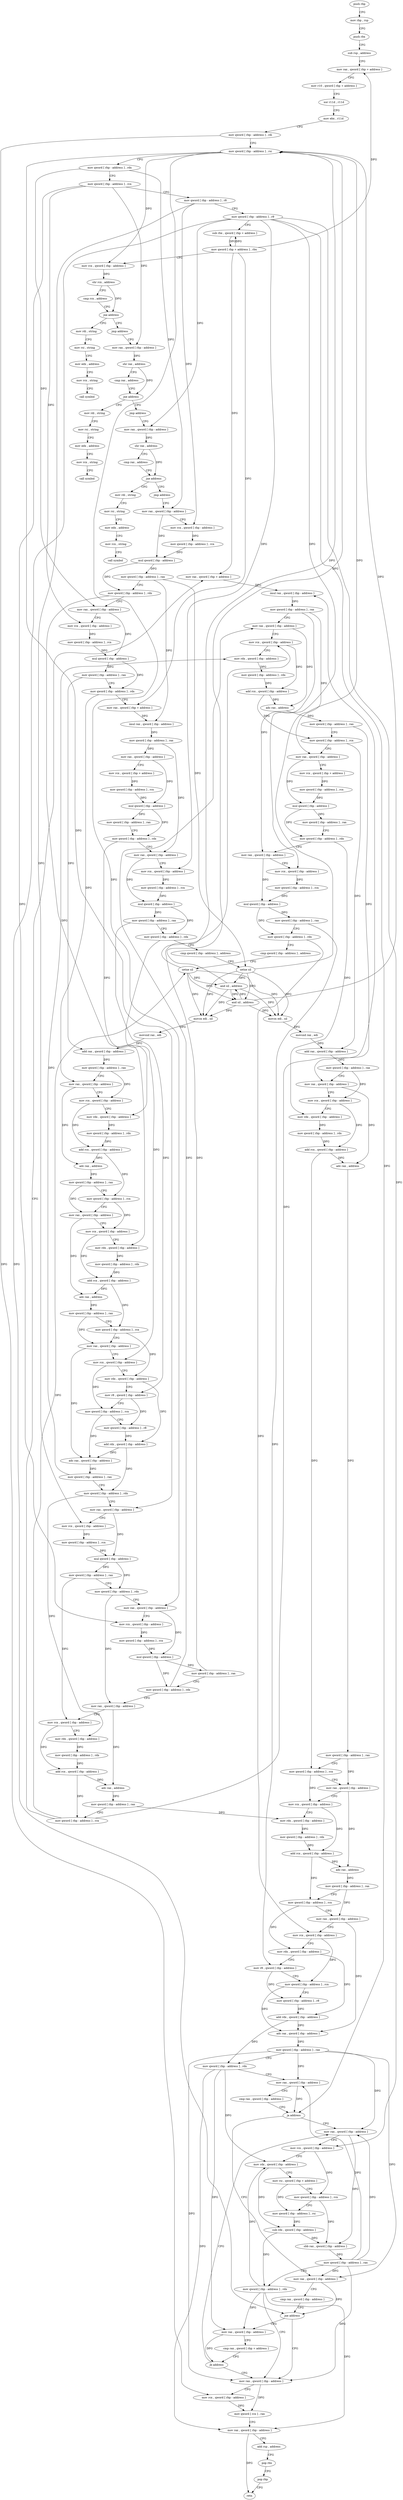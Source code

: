 digraph "func" {
"4220736" [label = "push rbp" ]
"4220737" [label = "mov rbp , rsp" ]
"4220740" [label = "push rbx" ]
"4220741" [label = "sub rsp , address" ]
"4220748" [label = "mov rax , qword [ rbp + address ]" ]
"4220752" [label = "mov r10 , qword [ rbp + address ]" ]
"4220756" [label = "xor r11d , r11d" ]
"4220759" [label = "mov ebx , r11d" ]
"4220762" [label = "mov qword [ rbp - address ] , rdi" ]
"4220766" [label = "mov qword [ rbp - address ] , rsi" ]
"4220770" [label = "mov qword [ rbp - address ] , rdx" ]
"4220774" [label = "mov qword [ rbp - address ] , rcx" ]
"4220778" [label = "mov qword [ rbp - address ] , r8" ]
"4220782" [label = "mov qword [ rbp - address ] , r9" ]
"4220786" [label = "sub rbx , qword [ rbp + address ]" ]
"4220790" [label = "mov qword [ rbp + address ] , rbx" ]
"4220794" [label = "mov rcx , qword [ rbp - address ]" ]
"4220798" [label = "shr rcx , address" ]
"4220802" [label = "cmp rcx , address" ]
"4220806" [label = "jne address" ]
"4220817" [label = "mov rdi , string" ]
"4220812" [label = "jmp address" ]
"4220827" [label = "mov rsi , string" ]
"4220837" [label = "mov edx , address" ]
"4220842" [label = "mov rcx , string" ]
"4220852" [label = "call symbol" ]
"4220857" [label = "mov rax , qword [ rbp - address ]" ]
"4220861" [label = "shr rax , address" ]
"4220865" [label = "cmp rax , address" ]
"4220869" [label = "jne address" ]
"4220880" [label = "mov rdi , string" ]
"4220875" [label = "jmp address" ]
"4220890" [label = "mov rsi , string" ]
"4220900" [label = "mov edx , address" ]
"4220905" [label = "mov rcx , string" ]
"4220915" [label = "call symbol" ]
"4220920" [label = "mov rax , qword [ rbp - address ]" ]
"4220924" [label = "shr rax , address" ]
"4220928" [label = "cmp rax , address" ]
"4220932" [label = "jne address" ]
"4220943" [label = "mov rdi , string" ]
"4220938" [label = "jmp address" ]
"4220953" [label = "mov rsi , string" ]
"4220963" [label = "mov edx , address" ]
"4220968" [label = "mov rcx , string" ]
"4220978" [label = "call symbol" ]
"4220983" [label = "mov rax , qword [ rbp - address ]" ]
"4220987" [label = "mov rcx , qword [ rbp - address ]" ]
"4220991" [label = "mov qword [ rbp - address ] , rcx" ]
"4220998" [label = "mul qword [ rbp - address ]" ]
"4221005" [label = "mov qword [ rbp - address ] , rax" ]
"4221009" [label = "mov qword [ rbp - address ] , rdx" ]
"4221013" [label = "mov rax , qword [ rbp - address ]" ]
"4221017" [label = "mov rcx , qword [ rbp - address ]" ]
"4221021" [label = "mov qword [ rbp - address ] , rcx" ]
"4221028" [label = "mul qword [ rbp - address ]" ]
"4221035" [label = "mov qword [ rbp - address ] , rax" ]
"4221039" [label = "mov qword [ rbp - address ] , rdx" ]
"4221043" [label = "mov rax , qword [ rbp + address ]" ]
"4221047" [label = "imul rax , qword [ rbp - address ]" ]
"4221052" [label = "mov qword [ rbp - address ] , rax" ]
"4221056" [label = "mov rax , qword [ rbp - address ]" ]
"4221060" [label = "mov rcx , qword [ rbp + address ]" ]
"4221064" [label = "mov qword [ rbp - address ] , rcx" ]
"4221071" [label = "mul qword [ rbp - address ]" ]
"4221078" [label = "mov qword [ rbp - address ] , rax" ]
"4221082" [label = "mov qword [ rbp - address ] , rdx" ]
"4221086" [label = "mov rax , qword [ rbp - address ]" ]
"4221090" [label = "mov rcx , qword [ rbp - address ]" ]
"4221094" [label = "mov qword [ rbp - address ] , rcx" ]
"4221101" [label = "mul qword [ rbp - address ]" ]
"4221108" [label = "mov qword [ rbp - address ] , rax" ]
"4221112" [label = "mov qword [ rbp - address ] , rdx" ]
"4221116" [label = "cmp qword [ rbp - address ] , address" ]
"4221121" [label = "setne sil" ]
"4221125" [label = "and sil , address" ]
"4221129" [label = "movzx edi , sil" ]
"4221133" [label = "movsxd rax , edi" ]
"4221136" [label = "add rax , qword [ rbp - address ]" ]
"4221140" [label = "mov qword [ rbp - address ] , rax" ]
"4221144" [label = "mov rax , qword [ rbp - address ]" ]
"4221148" [label = "mov rcx , qword [ rbp - address ]" ]
"4221152" [label = "mov rdx , qword [ rbp - address ]" ]
"4221156" [label = "mov qword [ rbp - address ] , rdx" ]
"4221163" [label = "add rcx , qword [ rbp - address ]" ]
"4221170" [label = "adc rax , address" ]
"4221174" [label = "mov qword [ rbp - address ] , rax" ]
"4221178" [label = "mov qword [ rbp - address ] , rcx" ]
"4221182" [label = "mov rax , qword [ rbp - address ]" ]
"4221186" [label = "mov rcx , qword [ rbp - address ]" ]
"4221190" [label = "mov rdx , qword [ rbp - address ]" ]
"4221194" [label = "mov qword [ rbp - address ] , rdx" ]
"4221201" [label = "add rcx , qword [ rbp - address ]" ]
"4221208" [label = "adc rax , address" ]
"4221212" [label = "mov qword [ rbp - address ] , rax" ]
"4221216" [label = "mov qword [ rbp - address ] , rcx" ]
"4221220" [label = "mov rax , qword [ rbp - address ]" ]
"4221224" [label = "mov rcx , qword [ rbp - address ]" ]
"4221228" [label = "mov rdx , qword [ rbp - address ]" ]
"4221232" [label = "mov r8 , qword [ rbp - address ]" ]
"4221236" [label = "mov qword [ rbp - address ] , rcx" ]
"4221243" [label = "mov qword [ rbp - address ] , r8" ]
"4221250" [label = "add rdx , qword [ rbp - address ]" ]
"4221257" [label = "adc rax , qword [ rbp - address ]" ]
"4221264" [label = "mov qword [ rbp - address ] , rax" ]
"4221268" [label = "mov qword [ rbp - address ] , rdx" ]
"4221272" [label = "mov rax , qword [ rbp - address ]" ]
"4221276" [label = "mov rcx , qword [ rbp - address ]" ]
"4221280" [label = "mov qword [ rbp - address ] , rcx" ]
"4221287" [label = "mul qword [ rbp - address ]" ]
"4221294" [label = "mov qword [ rbp - address ] , rax" ]
"4221298" [label = "mov qword [ rbp - address ] , rdx" ]
"4221302" [label = "mov rax , qword [ rbp - address ]" ]
"4221306" [label = "mov rcx , qword [ rbp - address ]" ]
"4221310" [label = "mov qword [ rbp - address ] , rcx" ]
"4221317" [label = "mul qword [ rbp - address ]" ]
"4221324" [label = "mov qword [ rbp - address ] , rax" ]
"4221328" [label = "mov qword [ rbp - address ] , rdx" ]
"4221332" [label = "mov rax , qword [ rbp - address ]" ]
"4221336" [label = "mov rcx , qword [ rbp - address ]" ]
"4221340" [label = "mov rdx , qword [ rbp - address ]" ]
"4221344" [label = "mov qword [ rbp - address ] , rdx" ]
"4221351" [label = "add rcx , qword [ rbp - address ]" ]
"4221358" [label = "adc rax , address" ]
"4221362" [label = "mov qword [ rbp - address ] , rax" ]
"4221366" [label = "mov qword [ rbp - address ] , rcx" ]
"4221370" [label = "mov rax , qword [ rbp + address ]" ]
"4221374" [label = "imul rax , qword [ rbp - address ]" ]
"4221379" [label = "mov qword [ rbp - address ] , rax" ]
"4221383" [label = "mov rax , qword [ rbp - address ]" ]
"4221387" [label = "mov rcx , qword [ rbp - address ]" ]
"4221391" [label = "mov rdx , qword [ rbp - address ]" ]
"4221395" [label = "mov qword [ rbp - address ] , rdx" ]
"4221402" [label = "add rcx , qword [ rbp - address ]" ]
"4221409" [label = "adc rax , address" ]
"4221413" [label = "mov qword [ rbp - address ] , rax" ]
"4221417" [label = "mov qword [ rbp - address ] , rcx" ]
"4221421" [label = "mov rax , qword [ rbp - address ]" ]
"4221425" [label = "mov rcx , qword [ rbp + address ]" ]
"4221429" [label = "mov qword [ rbp - address ] , rcx" ]
"4221436" [label = "mul qword [ rbp - address ]" ]
"4221443" [label = "mov qword [ rbp - address ] , rax" ]
"4221447" [label = "mov qword [ rbp - address ] , rdx" ]
"4221451" [label = "mov rax , qword [ rbp - address ]" ]
"4221455" [label = "mov rcx , qword [ rbp - address ]" ]
"4221459" [label = "mov qword [ rbp - address ] , rcx" ]
"4221466" [label = "mul qword [ rbp - address ]" ]
"4221473" [label = "mov qword [ rbp - address ] , rax" ]
"4221477" [label = "mov qword [ rbp - address ] , rdx" ]
"4221481" [label = "cmp qword [ rbp - address ] , address" ]
"4221486" [label = "setne sil" ]
"4221490" [label = "and sil , address" ]
"4221494" [label = "movzx edi , sil" ]
"4221498" [label = "movsxd rax , edi" ]
"4221501" [label = "add rax , qword [ rbp - address ]" ]
"4221505" [label = "mov qword [ rbp - address ] , rax" ]
"4221509" [label = "mov rax , qword [ rbp - address ]" ]
"4221513" [label = "mov rcx , qword [ rbp - address ]" ]
"4221517" [label = "mov rdx , qword [ rbp - address ]" ]
"4221521" [label = "mov qword [ rbp - address ] , rdx" ]
"4221528" [label = "add rcx , qword [ rbp - address ]" ]
"4221535" [label = "adc rax , address" ]
"4221539" [label = "mov qword [ rbp - address ] , rax" ]
"4221543" [label = "mov qword [ rbp - address ] , rcx" ]
"4221547" [label = "mov rax , qword [ rbp - address ]" ]
"4221551" [label = "mov rcx , qword [ rbp - address ]" ]
"4221555" [label = "mov rdx , qword [ rbp - address ]" ]
"4221559" [label = "mov qword [ rbp - address ] , rdx" ]
"4221566" [label = "add rcx , qword [ rbp - address ]" ]
"4221573" [label = "adc rax , address" ]
"4221577" [label = "mov qword [ rbp - address ] , rax" ]
"4221581" [label = "mov qword [ rbp - address ] , rcx" ]
"4221585" [label = "mov rax , qword [ rbp - address ]" ]
"4221589" [label = "mov rcx , qword [ rbp - address ]" ]
"4221593" [label = "mov rdx , qword [ rbp - address ]" ]
"4221597" [label = "mov r8 , qword [ rbp - address ]" ]
"4221601" [label = "mov qword [ rbp - address ] , rcx" ]
"4221608" [label = "mov qword [ rbp - address ] , r8" ]
"4221615" [label = "add rdx , qword [ rbp - address ]" ]
"4221622" [label = "adc rax , qword [ rbp - address ]" ]
"4221629" [label = "mov qword [ rbp - address ] , rax" ]
"4221633" [label = "mov qword [ rbp - address ] , rdx" ]
"4221637" [label = "mov rax , qword [ rbp - address ]" ]
"4221641" [label = "cmp rax , qword [ rbp - address ]" ]
"4221645" [label = "ja address" ]
"4221679" [label = "mov rax , qword [ rbp - address ]" ]
"4221651" [label = "mov rax , qword [ rbp - address ]" ]
"4221683" [label = "mov rcx , qword [ rbp - address ]" ]
"4221687" [label = "mov rdx , qword [ rbp - address ]" ]
"4221691" [label = "mov rsi , qword [ rbp + address ]" ]
"4221695" [label = "mov qword [ rbp - address ] , rcx" ]
"4221702" [label = "mov qword [ rbp - address ] , rsi" ]
"4221709" [label = "sub rdx , qword [ rbp - address ]" ]
"4221716" [label = "sbb rax , qword [ rbp - address ]" ]
"4221723" [label = "mov qword [ rbp - address ] , rax" ]
"4221727" [label = "mov qword [ rbp - address ] , rdx" ]
"4221731" [label = "mov rax , qword [ rbp - address ]" ]
"4221655" [label = "cmp rax , qword [ rbp - address ]" ]
"4221659" [label = "jne address" ]
"4221665" [label = "mov rax , qword [ rbp - address ]" ]
"4221735" [label = "mov rcx , qword [ rbp - address ]" ]
"4221739" [label = "mov qword [ rcx ] , rax" ]
"4221742" [label = "mov rax , qword [ rbp - address ]" ]
"4221746" [label = "add rsp , address" ]
"4221753" [label = "pop rbx" ]
"4221754" [label = "pop rbp" ]
"4221755" [label = "retn" ]
"4221669" [label = "cmp rax , qword [ rbp + address ]" ]
"4221673" [label = "jb address" ]
"4220736" -> "4220737" [ label = "CFG" ]
"4220737" -> "4220740" [ label = "CFG" ]
"4220740" -> "4220741" [ label = "CFG" ]
"4220741" -> "4220748" [ label = "CFG" ]
"4220748" -> "4220752" [ label = "CFG" ]
"4220752" -> "4220756" [ label = "CFG" ]
"4220756" -> "4220759" [ label = "CFG" ]
"4220759" -> "4220762" [ label = "CFG" ]
"4220762" -> "4220766" [ label = "CFG" ]
"4220762" -> "4221735" [ label = "DFG" ]
"4220766" -> "4220770" [ label = "CFG" ]
"4220766" -> "4220794" [ label = "DFG" ]
"4220766" -> "4221272" [ label = "DFG" ]
"4220766" -> "4221302" [ label = "DFG" ]
"4220770" -> "4220774" [ label = "CFG" ]
"4220770" -> "4220983" [ label = "DFG" ]
"4220770" -> "4221013" [ label = "DFG" ]
"4220774" -> "4220778" [ label = "CFG" ]
"4220774" -> "4220857" [ label = "DFG" ]
"4220774" -> "4221017" [ label = "DFG" ]
"4220774" -> "4221306" [ label = "DFG" ]
"4220778" -> "4220782" [ label = "CFG" ]
"4220778" -> "4220987" [ label = "DFG" ]
"4220778" -> "4221276" [ label = "DFG" ]
"4220782" -> "4220786" [ label = "CFG" ]
"4220782" -> "4220920" [ label = "DFG" ]
"4220782" -> "4221090" [ label = "DFG" ]
"4220782" -> "4221455" [ label = "DFG" ]
"4220782" -> "4221645" [ label = "DFG" ]
"4220782" -> "4221683" [ label = "DFG" ]
"4220782" -> "4221659" [ label = "DFG" ]
"4220786" -> "4220790" [ label = "DFG" ]
"4220790" -> "4220794" [ label = "CFG" ]
"4220790" -> "4220748" [ label = "DFG" ]
"4220790" -> "4220786" [ label = "DFG" ]
"4220790" -> "4221043" [ label = "DFG" ]
"4220790" -> "4221370" [ label = "DFG" ]
"4220794" -> "4220798" [ label = "DFG" ]
"4220798" -> "4220802" [ label = "CFG" ]
"4220798" -> "4220806" [ label = "DFG" ]
"4220802" -> "4220806" [ label = "CFG" ]
"4220806" -> "4220817" [ label = "CFG" ]
"4220806" -> "4220812" [ label = "CFG" ]
"4220817" -> "4220827" [ label = "CFG" ]
"4220812" -> "4220857" [ label = "CFG" ]
"4220827" -> "4220837" [ label = "CFG" ]
"4220837" -> "4220842" [ label = "CFG" ]
"4220842" -> "4220852" [ label = "CFG" ]
"4220857" -> "4220861" [ label = "DFG" ]
"4220861" -> "4220865" [ label = "CFG" ]
"4220861" -> "4220869" [ label = "DFG" ]
"4220865" -> "4220869" [ label = "CFG" ]
"4220869" -> "4220880" [ label = "CFG" ]
"4220869" -> "4220875" [ label = "CFG" ]
"4220880" -> "4220890" [ label = "CFG" ]
"4220875" -> "4220920" [ label = "CFG" ]
"4220890" -> "4220900" [ label = "CFG" ]
"4220900" -> "4220905" [ label = "CFG" ]
"4220905" -> "4220915" [ label = "CFG" ]
"4220920" -> "4220924" [ label = "DFG" ]
"4220924" -> "4220928" [ label = "CFG" ]
"4220924" -> "4220932" [ label = "DFG" ]
"4220928" -> "4220932" [ label = "CFG" ]
"4220932" -> "4220943" [ label = "CFG" ]
"4220932" -> "4220938" [ label = "CFG" ]
"4220943" -> "4220953" [ label = "CFG" ]
"4220938" -> "4220983" [ label = "CFG" ]
"4220953" -> "4220963" [ label = "CFG" ]
"4220963" -> "4220968" [ label = "CFG" ]
"4220968" -> "4220978" [ label = "CFG" ]
"4220983" -> "4220987" [ label = "CFG" ]
"4220983" -> "4220998" [ label = "DFG" ]
"4220987" -> "4220991" [ label = "DFG" ]
"4220991" -> "4220998" [ label = "DFG" ]
"4220998" -> "4221005" [ label = "DFG" ]
"4220998" -> "4221009" [ label = "DFG" ]
"4221005" -> "4221009" [ label = "CFG" ]
"4221005" -> "4221047" [ label = "DFG" ]
"4221005" -> "4221121" [ label = "DFG" ]
"4221009" -> "4221013" [ label = "CFG" ]
"4221009" -> "4221190" [ label = "DFG" ]
"4221013" -> "4221017" [ label = "CFG" ]
"4221013" -> "4221028" [ label = "DFG" ]
"4221017" -> "4221021" [ label = "DFG" ]
"4221021" -> "4221028" [ label = "DFG" ]
"4221028" -> "4221035" [ label = "DFG" ]
"4221028" -> "4221039" [ label = "DFG" ]
"4221035" -> "4221039" [ label = "CFG" ]
"4221035" -> "4221136" [ label = "DFG" ]
"4221039" -> "4221043" [ label = "CFG" ]
"4221039" -> "4221144" [ label = "DFG" ]
"4221043" -> "4221047" [ label = "DFG" ]
"4221047" -> "4221052" [ label = "DFG" ]
"4221052" -> "4221056" [ label = "DFG" ]
"4221052" -> "4221086" [ label = "DFG" ]
"4221056" -> "4221060" [ label = "CFG" ]
"4221056" -> "4221071" [ label = "DFG" ]
"4221060" -> "4221064" [ label = "DFG" ]
"4221064" -> "4221071" [ label = "DFG" ]
"4221071" -> "4221078" [ label = "DFG" ]
"4221071" -> "4221082" [ label = "DFG" ]
"4221078" -> "4221082" [ label = "CFG" ]
"4221082" -> "4221086" [ label = "CFG" ]
"4221082" -> "4221152" [ label = "DFG" ]
"4221086" -> "4221090" [ label = "CFG" ]
"4221086" -> "4221101" [ label = "DFG" ]
"4221090" -> "4221094" [ label = "DFG" ]
"4221094" -> "4221101" [ label = "DFG" ]
"4221101" -> "4221108" [ label = "DFG" ]
"4221101" -> "4221112" [ label = "DFG" ]
"4221108" -> "4221112" [ label = "CFG" ]
"4221108" -> "4221232" [ label = "DFG" ]
"4221112" -> "4221116" [ label = "CFG" ]
"4221112" -> "4221224" [ label = "DFG" ]
"4221116" -> "4221121" [ label = "CFG" ]
"4221121" -> "4221125" [ label = "DFG" ]
"4221121" -> "4220766" [ label = "DFG" ]
"4221121" -> "4221129" [ label = "DFG" ]
"4221121" -> "4221490" [ label = "DFG" ]
"4221121" -> "4221494" [ label = "DFG" ]
"4221125" -> "4221129" [ label = "DFG" ]
"4221125" -> "4220766" [ label = "DFG" ]
"4221125" -> "4221490" [ label = "DFG" ]
"4221125" -> "4221494" [ label = "DFG" ]
"4221129" -> "4221133" [ label = "DFG" ]
"4221133" -> "4221136" [ label = "DFG" ]
"4221136" -> "4221140" [ label = "DFG" ]
"4221140" -> "4221144" [ label = "CFG" ]
"4221140" -> "4221148" [ label = "DFG" ]
"4221144" -> "4221148" [ label = "CFG" ]
"4221144" -> "4221170" [ label = "DFG" ]
"4221148" -> "4221152" [ label = "CFG" ]
"4221148" -> "4221163" [ label = "DFG" ]
"4221152" -> "4221156" [ label = "DFG" ]
"4221156" -> "4221163" [ label = "DFG" ]
"4221163" -> "4221170" [ label = "DFG" ]
"4221163" -> "4221178" [ label = "DFG" ]
"4221170" -> "4221174" [ label = "DFG" ]
"4221174" -> "4221178" [ label = "CFG" ]
"4221174" -> "4221182" [ label = "DFG" ]
"4221178" -> "4221182" [ label = "CFG" ]
"4221178" -> "4221186" [ label = "DFG" ]
"4221182" -> "4221186" [ label = "CFG" ]
"4221182" -> "4221208" [ label = "DFG" ]
"4221186" -> "4221190" [ label = "CFG" ]
"4221186" -> "4221201" [ label = "DFG" ]
"4221190" -> "4221194" [ label = "DFG" ]
"4221194" -> "4221201" [ label = "DFG" ]
"4221201" -> "4221208" [ label = "DFG" ]
"4221201" -> "4221216" [ label = "DFG" ]
"4221208" -> "4221212" [ label = "DFG" ]
"4221212" -> "4221216" [ label = "CFG" ]
"4221212" -> "4221220" [ label = "DFG" ]
"4221216" -> "4221220" [ label = "CFG" ]
"4221216" -> "4221228" [ label = "DFG" ]
"4221220" -> "4221224" [ label = "CFG" ]
"4221220" -> "4221257" [ label = "DFG" ]
"4221224" -> "4221228" [ label = "CFG" ]
"4221224" -> "4221236" [ label = "DFG" ]
"4221228" -> "4221232" [ label = "CFG" ]
"4221228" -> "4221250" [ label = "DFG" ]
"4221232" -> "4221236" [ label = "CFG" ]
"4221232" -> "4221243" [ label = "DFG" ]
"4221236" -> "4221243" [ label = "CFG" ]
"4221236" -> "4221257" [ label = "DFG" ]
"4221243" -> "4221250" [ label = "DFG" ]
"4221250" -> "4221257" [ label = "DFG" ]
"4221250" -> "4221268" [ label = "DFG" ]
"4221257" -> "4221264" [ label = "DFG" ]
"4221264" -> "4221268" [ label = "CFG" ]
"4221264" -> "4221391" [ label = "DFG" ]
"4221268" -> "4221272" [ label = "CFG" ]
"4221268" -> "4221340" [ label = "DFG" ]
"4221272" -> "4221276" [ label = "CFG" ]
"4221272" -> "4221287" [ label = "DFG" ]
"4221276" -> "4221280" [ label = "DFG" ]
"4221280" -> "4221287" [ label = "DFG" ]
"4221287" -> "4221294" [ label = "DFG" ]
"4221287" -> "4221298" [ label = "DFG" ]
"4221294" -> "4221298" [ label = "CFG" ]
"4221294" -> "4221336" [ label = "DFG" ]
"4221298" -> "4221302" [ label = "CFG" ]
"4221298" -> "4221332" [ label = "DFG" ]
"4221302" -> "4221306" [ label = "CFG" ]
"4221302" -> "4221317" [ label = "DFG" ]
"4221306" -> "4221310" [ label = "DFG" ]
"4221310" -> "4221317" [ label = "DFG" ]
"4221317" -> "4221324" [ label = "DFG" ]
"4221317" -> "4221328" [ label = "DFG" ]
"4221324" -> "4221328" [ label = "CFG" ]
"4221324" -> "4221387" [ label = "DFG" ]
"4221328" -> "4221332" [ label = "CFG" ]
"4221328" -> "4221383" [ label = "DFG" ]
"4221332" -> "4221336" [ label = "CFG" ]
"4221332" -> "4221358" [ label = "DFG" ]
"4221336" -> "4221340" [ label = "CFG" ]
"4221336" -> "4221351" [ label = "DFG" ]
"4221340" -> "4221344" [ label = "DFG" ]
"4221344" -> "4221351" [ label = "DFG" ]
"4221351" -> "4221358" [ label = "DFG" ]
"4221351" -> "4221366" [ label = "DFG" ]
"4221358" -> "4221362" [ label = "DFG" ]
"4221362" -> "4221366" [ label = "CFG" ]
"4221362" -> "4221555" [ label = "DFG" ]
"4221366" -> "4221370" [ label = "CFG" ]
"4221366" -> "4221374" [ label = "DFG" ]
"4221366" -> "4221486" [ label = "DFG" ]
"4221370" -> "4221374" [ label = "DFG" ]
"4221374" -> "4221379" [ label = "DFG" ]
"4221379" -> "4221383" [ label = "CFG" ]
"4221379" -> "4221421" [ label = "DFG" ]
"4221379" -> "4221451" [ label = "DFG" ]
"4221383" -> "4221387" [ label = "CFG" ]
"4221383" -> "4221409" [ label = "DFG" ]
"4221387" -> "4221391" [ label = "CFG" ]
"4221387" -> "4221402" [ label = "DFG" ]
"4221391" -> "4221395" [ label = "DFG" ]
"4221395" -> "4221402" [ label = "DFG" ]
"4221402" -> "4221409" [ label = "DFG" ]
"4221402" -> "4221417" [ label = "DFG" ]
"4221409" -> "4221413" [ label = "DFG" ]
"4221413" -> "4221417" [ label = "CFG" ]
"4221413" -> "4221509" [ label = "DFG" ]
"4221417" -> "4221421" [ label = "CFG" ]
"4221417" -> "4221501" [ label = "DFG" ]
"4221421" -> "4221425" [ label = "CFG" ]
"4221421" -> "4221436" [ label = "DFG" ]
"4221425" -> "4221429" [ label = "DFG" ]
"4221429" -> "4221436" [ label = "DFG" ]
"4221436" -> "4221443" [ label = "DFG" ]
"4221436" -> "4221447" [ label = "DFG" ]
"4221443" -> "4221447" [ label = "CFG" ]
"4221447" -> "4221451" [ label = "CFG" ]
"4221447" -> "4221517" [ label = "DFG" ]
"4221451" -> "4221455" [ label = "CFG" ]
"4221451" -> "4221466" [ label = "DFG" ]
"4221455" -> "4221459" [ label = "DFG" ]
"4221459" -> "4221466" [ label = "DFG" ]
"4221466" -> "4221473" [ label = "DFG" ]
"4221466" -> "4221477" [ label = "DFG" ]
"4221473" -> "4221477" [ label = "CFG" ]
"4221473" -> "4221597" [ label = "DFG" ]
"4221477" -> "4221481" [ label = "CFG" ]
"4221477" -> "4221589" [ label = "DFG" ]
"4221481" -> "4221486" [ label = "CFG" ]
"4221486" -> "4221490" [ label = "DFG" ]
"4221486" -> "4220766" [ label = "DFG" ]
"4221486" -> "4221125" [ label = "DFG" ]
"4221486" -> "4221129" [ label = "DFG" ]
"4221486" -> "4221494" [ label = "DFG" ]
"4221490" -> "4221494" [ label = "DFG" ]
"4221490" -> "4220766" [ label = "DFG" ]
"4221490" -> "4221125" [ label = "DFG" ]
"4221490" -> "4221129" [ label = "DFG" ]
"4221494" -> "4221498" [ label = "DFG" ]
"4221498" -> "4221501" [ label = "DFG" ]
"4221501" -> "4221505" [ label = "DFG" ]
"4221505" -> "4221509" [ label = "CFG" ]
"4221505" -> "4221513" [ label = "DFG" ]
"4221509" -> "4221513" [ label = "CFG" ]
"4221509" -> "4221535" [ label = "DFG" ]
"4221513" -> "4221517" [ label = "CFG" ]
"4221513" -> "4221528" [ label = "DFG" ]
"4221517" -> "4221521" [ label = "DFG" ]
"4221521" -> "4221528" [ label = "DFG" ]
"4221528" -> "4221535" [ label = "DFG" ]
"4221528" -> "4221543" [ label = "DFG" ]
"4221535" -> "4221539" [ label = "DFG" ]
"4221539" -> "4221543" [ label = "CFG" ]
"4221539" -> "4221547" [ label = "DFG" ]
"4221543" -> "4221547" [ label = "CFG" ]
"4221543" -> "4221551" [ label = "DFG" ]
"4221547" -> "4221551" [ label = "CFG" ]
"4221547" -> "4221573" [ label = "DFG" ]
"4221551" -> "4221555" [ label = "CFG" ]
"4221551" -> "4221566" [ label = "DFG" ]
"4221555" -> "4221559" [ label = "DFG" ]
"4221559" -> "4221566" [ label = "DFG" ]
"4221566" -> "4221573" [ label = "DFG" ]
"4221566" -> "4221581" [ label = "DFG" ]
"4221573" -> "4221577" [ label = "DFG" ]
"4221577" -> "4221581" [ label = "CFG" ]
"4221577" -> "4221585" [ label = "DFG" ]
"4221581" -> "4221585" [ label = "CFG" ]
"4221581" -> "4221593" [ label = "DFG" ]
"4221585" -> "4221589" [ label = "CFG" ]
"4221585" -> "4221622" [ label = "DFG" ]
"4221589" -> "4221593" [ label = "CFG" ]
"4221589" -> "4221601" [ label = "DFG" ]
"4221593" -> "4221597" [ label = "CFG" ]
"4221593" -> "4221615" [ label = "DFG" ]
"4221597" -> "4221601" [ label = "CFG" ]
"4221597" -> "4221608" [ label = "DFG" ]
"4221601" -> "4221608" [ label = "CFG" ]
"4221601" -> "4221622" [ label = "DFG" ]
"4221608" -> "4221615" [ label = "DFG" ]
"4221615" -> "4221622" [ label = "DFG" ]
"4221615" -> "4221633" [ label = "DFG" ]
"4221622" -> "4221629" [ label = "DFG" ]
"4221629" -> "4221633" [ label = "CFG" ]
"4221629" -> "4221637" [ label = "DFG" ]
"4221629" -> "4221679" [ label = "DFG" ]
"4221629" -> "4221651" [ label = "DFG" ]
"4221629" -> "4221731" [ label = "DFG" ]
"4221633" -> "4221637" [ label = "CFG" ]
"4221633" -> "4221687" [ label = "DFG" ]
"4221633" -> "4221742" [ label = "DFG" ]
"4221633" -> "4221665" [ label = "DFG" ]
"4221637" -> "4221641" [ label = "CFG" ]
"4221637" -> "4221645" [ label = "DFG" ]
"4221641" -> "4221645" [ label = "CFG" ]
"4221645" -> "4221679" [ label = "CFG" ]
"4221645" -> "4221651" [ label = "CFG" ]
"4221679" -> "4221683" [ label = "CFG" ]
"4221679" -> "4221716" [ label = "DFG" ]
"4221651" -> "4221655" [ label = "CFG" ]
"4221651" -> "4221659" [ label = "DFG" ]
"4221683" -> "4221687" [ label = "CFG" ]
"4221683" -> "4221695" [ label = "DFG" ]
"4221687" -> "4221691" [ label = "CFG" ]
"4221687" -> "4221709" [ label = "DFG" ]
"4221691" -> "4221695" [ label = "CFG" ]
"4221691" -> "4221702" [ label = "DFG" ]
"4221695" -> "4221702" [ label = "CFG" ]
"4221695" -> "4221716" [ label = "DFG" ]
"4221702" -> "4221709" [ label = "DFG" ]
"4221709" -> "4221716" [ label = "DFG" ]
"4221709" -> "4221727" [ label = "DFG" ]
"4221716" -> "4221723" [ label = "DFG" ]
"4221723" -> "4221727" [ label = "CFG" ]
"4221723" -> "4221637" [ label = "DFG" ]
"4221723" -> "4221679" [ label = "DFG" ]
"4221723" -> "4221651" [ label = "DFG" ]
"4221723" -> "4221731" [ label = "DFG" ]
"4221727" -> "4221731" [ label = "CFG" ]
"4221727" -> "4221687" [ label = "DFG" ]
"4221727" -> "4221742" [ label = "DFG" ]
"4221727" -> "4221665" [ label = "DFG" ]
"4221731" -> "4221735" [ label = "CFG" ]
"4221731" -> "4221739" [ label = "DFG" ]
"4221655" -> "4221659" [ label = "CFG" ]
"4221659" -> "4221731" [ label = "CFG" ]
"4221659" -> "4221665" [ label = "CFG" ]
"4221665" -> "4221669" [ label = "CFG" ]
"4221665" -> "4221673" [ label = "DFG" ]
"4221735" -> "4221739" [ label = "DFG" ]
"4221739" -> "4221742" [ label = "CFG" ]
"4221742" -> "4221746" [ label = "CFG" ]
"4221742" -> "4221755" [ label = "DFG" ]
"4221746" -> "4221753" [ label = "CFG" ]
"4221753" -> "4221754" [ label = "CFG" ]
"4221754" -> "4221755" [ label = "CFG" ]
"4221669" -> "4221673" [ label = "CFG" ]
"4221673" -> "4221731" [ label = "CFG" ]
"4221673" -> "4221679" [ label = "CFG" ]
}
